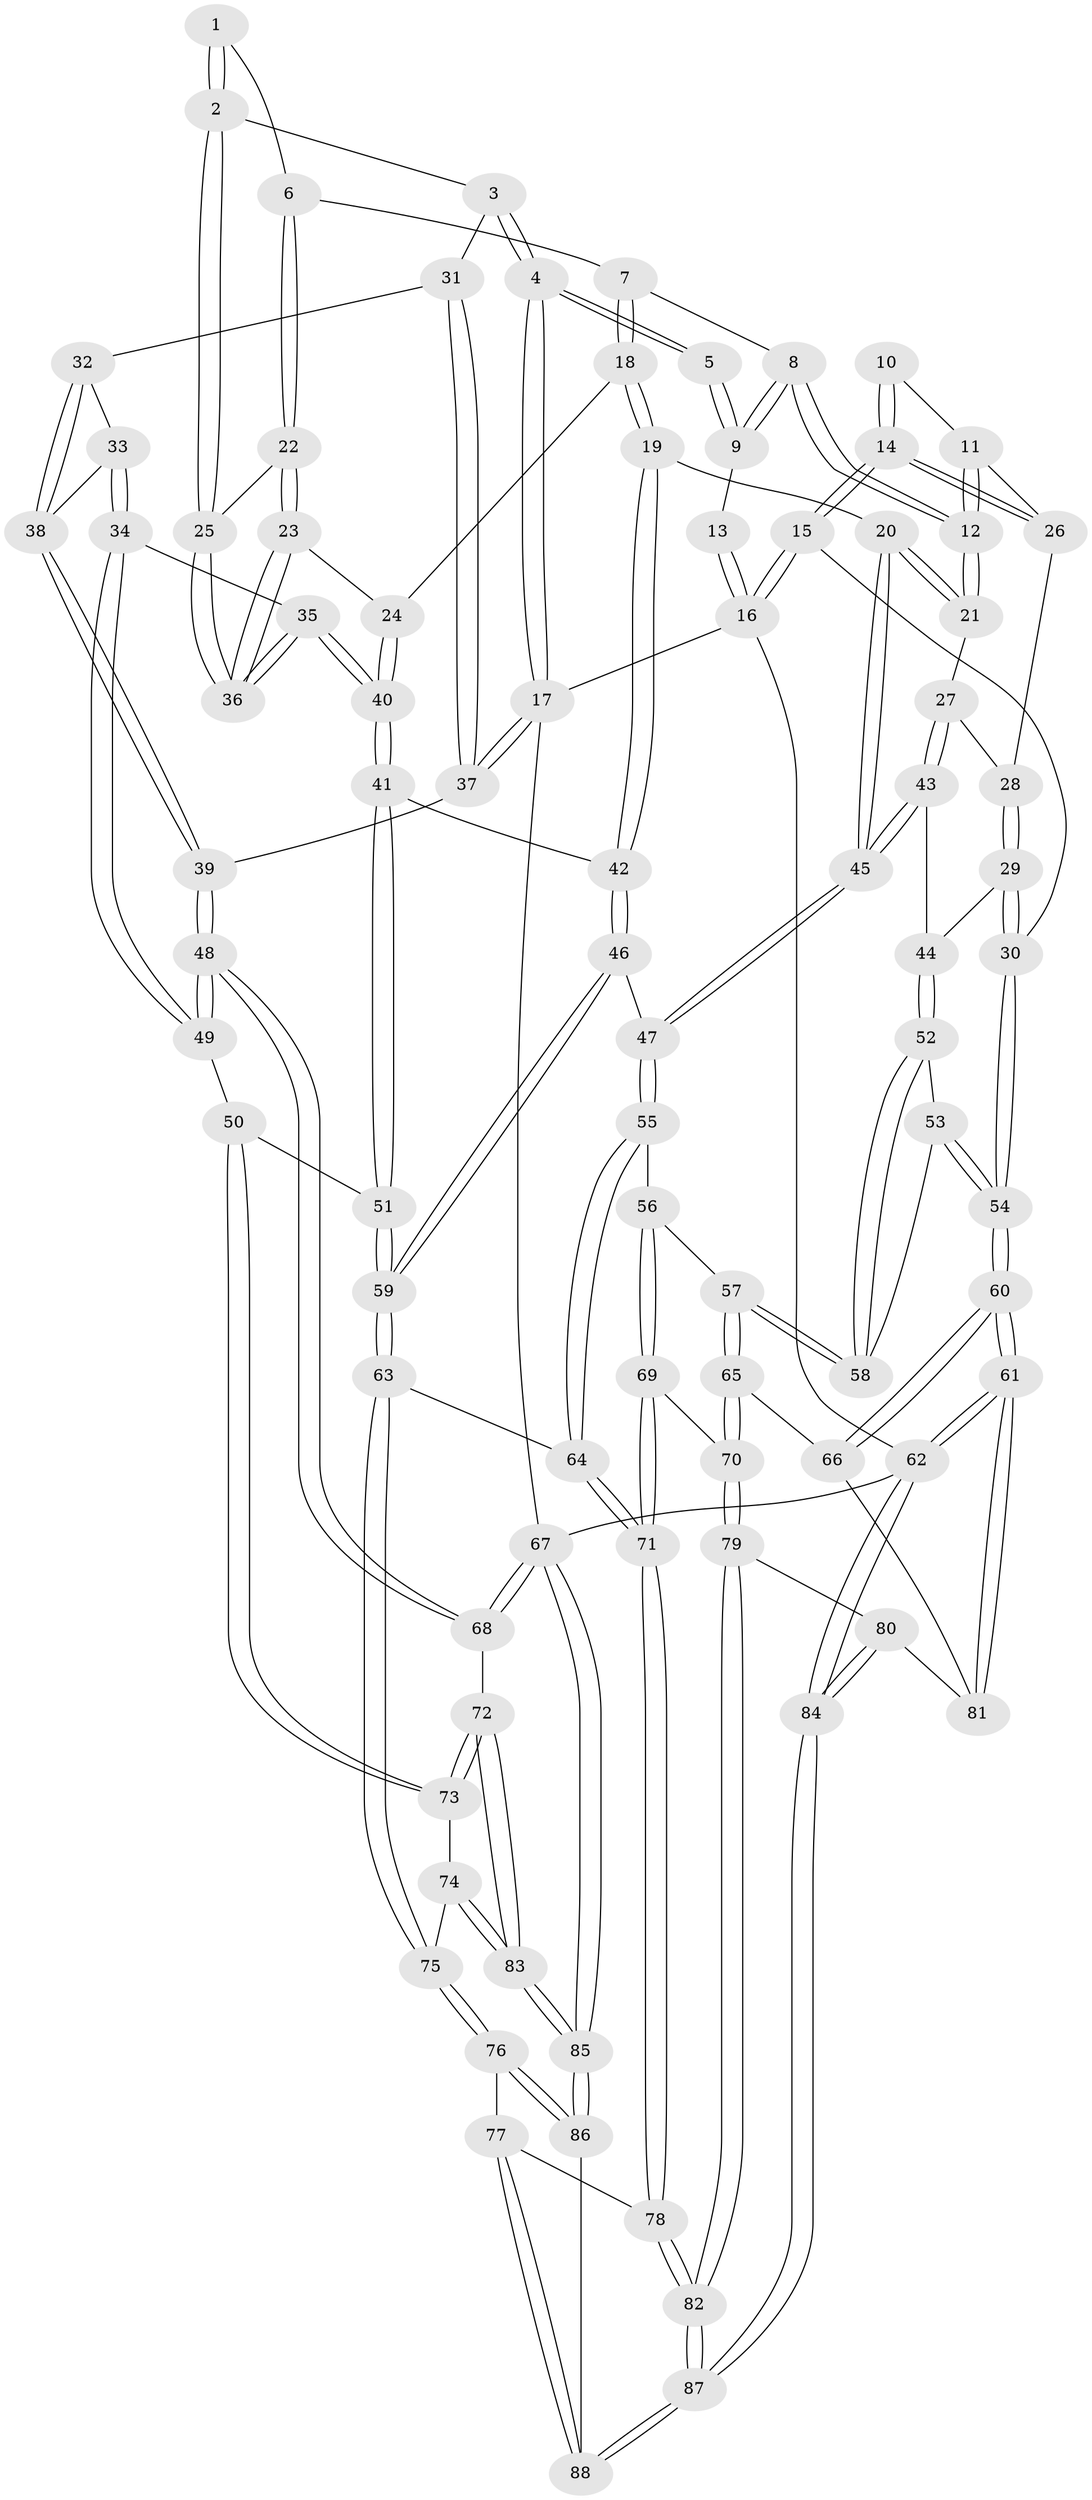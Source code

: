 // Generated by graph-tools (version 1.1) at 2025/51/03/09/25 03:51:08]
// undirected, 88 vertices, 217 edges
graph export_dot {
graph [start="1"]
  node [color=gray90,style=filled];
  1 [pos="+0.7680485179951121+0"];
  2 [pos="+0.868371381348525+0.1463078803930861"];
  3 [pos="+0.874956452322797+0.14832376072319226"];
  4 [pos="+1+0"];
  5 [pos="+0.7494310777830696+0"];
  6 [pos="+0.6971596387710697+0.09911820994654602"];
  7 [pos="+0.6187800475188019+0.10089734896636761"];
  8 [pos="+0.46759525230831295+0"];
  9 [pos="+0.47000766380078274+0"];
  10 [pos="+0.18560805835504648+0.06382371744081214"];
  11 [pos="+0.26517431253005264+0.130161898787899"];
  12 [pos="+0.3884003788271594+0.18913944096618643"];
  13 [pos="+0.09716491184796537+0"];
  14 [pos="+0.07739945693125043+0.16255737043378674"];
  15 [pos="+0+0.15420073992507116"];
  16 [pos="+0+0"];
  17 [pos="+1+0"];
  18 [pos="+0.6117398349833548+0.22823520770797065"];
  19 [pos="+0.526529007077427+0.28775446466484245"];
  20 [pos="+0.43520854088561406+0.23408715141497588"];
  21 [pos="+0.3885674964685017+0.19039022812321124"];
  22 [pos="+0.7160798528675195+0.18399605491728097"];
  23 [pos="+0.6727043464549155+0.20868668867703288"];
  24 [pos="+0.6573999254102731+0.2155201462893168"];
  25 [pos="+0.8017624284767068+0.19050012073185052"];
  26 [pos="+0.09993169406308074+0.17329329906675567"];
  27 [pos="+0.27471176966242156+0.2693543458724465"];
  28 [pos="+0.1200230271238224+0.19063637413395823"];
  29 [pos="+0.14623738392593738+0.3735869025636194"];
  30 [pos="+0+0.266507384640119"];
  31 [pos="+0.9026771258305575+0.1660853369283343"];
  32 [pos="+0.9028197263155064+0.16712498916132543"];
  33 [pos="+0.8417494885643961+0.3706132726761257"];
  34 [pos="+0.7955605743071426+0.3788528245677387"];
  35 [pos="+0.7936900967066112+0.3786236210408452"];
  36 [pos="+0.792790180425503+0.34553724882115605"];
  37 [pos="+1+0.18716220096738842"];
  38 [pos="+0.9487982807384392+0.36351403518258985"];
  39 [pos="+1+0.45629610306580687"];
  40 [pos="+0.7862771615960514+0.38235951580741945"];
  41 [pos="+0.715717724953602+0.42815169605886105"];
  42 [pos="+0.5426306456943493+0.3265558156160582"];
  43 [pos="+0.20373774764245928+0.36865365261858457"];
  44 [pos="+0.16533700846003802+0.3818617127532789"];
  45 [pos="+0.3344434055108362+0.4923137825360668"];
  46 [pos="+0.4744942555850614+0.5197537196888597"];
  47 [pos="+0.3534367650558313+0.5347560226778691"];
  48 [pos="+1+0.598259211812641"];
  49 [pos="+0.9331641661036824+0.579017239838819"];
  50 [pos="+0.7281506903066218+0.6197683087638809"];
  51 [pos="+0.7043569089599591+0.6103905190539011"];
  52 [pos="+0.15515871818915505+0.4247722494874112"];
  53 [pos="+0+0.5396958904587288"];
  54 [pos="+0+0.530061495861617"];
  55 [pos="+0.3205708899683941+0.5829283952712159"];
  56 [pos="+0.21416463941215258+0.6322717784601432"];
  57 [pos="+0.1730177886670264+0.6136709667232864"];
  58 [pos="+0.14574560826682115+0.5788301612596236"];
  59 [pos="+0.6062067459906109+0.6522337243237152"];
  60 [pos="+0+0.7269262538690539"];
  61 [pos="+0+1"];
  62 [pos="+0+1"];
  63 [pos="+0.5638546652549304+0.7356137429507745"];
  64 [pos="+0.44014401916975804+0.7601554889263612"];
  65 [pos="+0+0.7568465195955959"];
  66 [pos="+0+0.7605842796450444"];
  67 [pos="+1+1"];
  68 [pos="+1+0.7172910333836724"];
  69 [pos="+0.2266881384584957+0.7392776565753472"];
  70 [pos="+0.1502068476732701+0.8169405141505668"];
  71 [pos="+0.3619637656108385+0.8326179203682817"];
  72 [pos="+0.8585443285879382+0.8044752472083753"];
  73 [pos="+0.8188310634319532+0.7782461539213295"];
  74 [pos="+0.6958166815906928+0.8452458871514815"];
  75 [pos="+0.6096120244473666+0.8500314032044456"];
  76 [pos="+0.5992891935878536+0.9344583084071311"];
  77 [pos="+0.39283397444248613+0.9194749193266173"];
  78 [pos="+0.35773458229121147+0.8654996590132944"];
  79 [pos="+0.15766980595868388+0.8998442156540302"];
  80 [pos="+0.0967551553068641+0.9096702889457087"];
  81 [pos="+0.05304401203712557+0.898801108660772"];
  82 [pos="+0.2047452380481557+0.9560739881997761"];
  83 [pos="+0.8269428161812995+0.9466287699800963"];
  84 [pos="+0+1"];
  85 [pos="+0.8457462808097026+1"];
  86 [pos="+0.6738014958089067+1"];
  87 [pos="+0.17802875621937295+1"];
  88 [pos="+0.40855212628461335+1"];
  1 -- 2;
  1 -- 2;
  1 -- 6;
  2 -- 3;
  2 -- 25;
  2 -- 25;
  3 -- 4;
  3 -- 4;
  3 -- 31;
  4 -- 5;
  4 -- 5;
  4 -- 17;
  4 -- 17;
  5 -- 9;
  5 -- 9;
  6 -- 7;
  6 -- 22;
  6 -- 22;
  7 -- 8;
  7 -- 18;
  7 -- 18;
  8 -- 9;
  8 -- 9;
  8 -- 12;
  8 -- 12;
  9 -- 13;
  10 -- 11;
  10 -- 14;
  10 -- 14;
  11 -- 12;
  11 -- 12;
  11 -- 26;
  12 -- 21;
  12 -- 21;
  13 -- 16;
  13 -- 16;
  14 -- 15;
  14 -- 15;
  14 -- 26;
  14 -- 26;
  15 -- 16;
  15 -- 16;
  15 -- 30;
  16 -- 17;
  16 -- 62;
  17 -- 37;
  17 -- 37;
  17 -- 67;
  18 -- 19;
  18 -- 19;
  18 -- 24;
  19 -- 20;
  19 -- 42;
  19 -- 42;
  20 -- 21;
  20 -- 21;
  20 -- 45;
  20 -- 45;
  21 -- 27;
  22 -- 23;
  22 -- 23;
  22 -- 25;
  23 -- 24;
  23 -- 36;
  23 -- 36;
  24 -- 40;
  24 -- 40;
  25 -- 36;
  25 -- 36;
  26 -- 28;
  27 -- 28;
  27 -- 43;
  27 -- 43;
  28 -- 29;
  28 -- 29;
  29 -- 30;
  29 -- 30;
  29 -- 44;
  30 -- 54;
  30 -- 54;
  31 -- 32;
  31 -- 37;
  31 -- 37;
  32 -- 33;
  32 -- 38;
  32 -- 38;
  33 -- 34;
  33 -- 34;
  33 -- 38;
  34 -- 35;
  34 -- 49;
  34 -- 49;
  35 -- 36;
  35 -- 36;
  35 -- 40;
  35 -- 40;
  37 -- 39;
  38 -- 39;
  38 -- 39;
  39 -- 48;
  39 -- 48;
  40 -- 41;
  40 -- 41;
  41 -- 42;
  41 -- 51;
  41 -- 51;
  42 -- 46;
  42 -- 46;
  43 -- 44;
  43 -- 45;
  43 -- 45;
  44 -- 52;
  44 -- 52;
  45 -- 47;
  45 -- 47;
  46 -- 47;
  46 -- 59;
  46 -- 59;
  47 -- 55;
  47 -- 55;
  48 -- 49;
  48 -- 49;
  48 -- 68;
  48 -- 68;
  49 -- 50;
  50 -- 51;
  50 -- 73;
  50 -- 73;
  51 -- 59;
  51 -- 59;
  52 -- 53;
  52 -- 58;
  52 -- 58;
  53 -- 54;
  53 -- 54;
  53 -- 58;
  54 -- 60;
  54 -- 60;
  55 -- 56;
  55 -- 64;
  55 -- 64;
  56 -- 57;
  56 -- 69;
  56 -- 69;
  57 -- 58;
  57 -- 58;
  57 -- 65;
  57 -- 65;
  59 -- 63;
  59 -- 63;
  60 -- 61;
  60 -- 61;
  60 -- 66;
  60 -- 66;
  61 -- 62;
  61 -- 62;
  61 -- 81;
  61 -- 81;
  62 -- 84;
  62 -- 84;
  62 -- 67;
  63 -- 64;
  63 -- 75;
  63 -- 75;
  64 -- 71;
  64 -- 71;
  65 -- 66;
  65 -- 70;
  65 -- 70;
  66 -- 81;
  67 -- 68;
  67 -- 68;
  67 -- 85;
  67 -- 85;
  68 -- 72;
  69 -- 70;
  69 -- 71;
  69 -- 71;
  70 -- 79;
  70 -- 79;
  71 -- 78;
  71 -- 78;
  72 -- 73;
  72 -- 73;
  72 -- 83;
  72 -- 83;
  73 -- 74;
  74 -- 75;
  74 -- 83;
  74 -- 83;
  75 -- 76;
  75 -- 76;
  76 -- 77;
  76 -- 86;
  76 -- 86;
  77 -- 78;
  77 -- 88;
  77 -- 88;
  78 -- 82;
  78 -- 82;
  79 -- 80;
  79 -- 82;
  79 -- 82;
  80 -- 81;
  80 -- 84;
  80 -- 84;
  82 -- 87;
  82 -- 87;
  83 -- 85;
  83 -- 85;
  84 -- 87;
  84 -- 87;
  85 -- 86;
  85 -- 86;
  86 -- 88;
  87 -- 88;
  87 -- 88;
}
